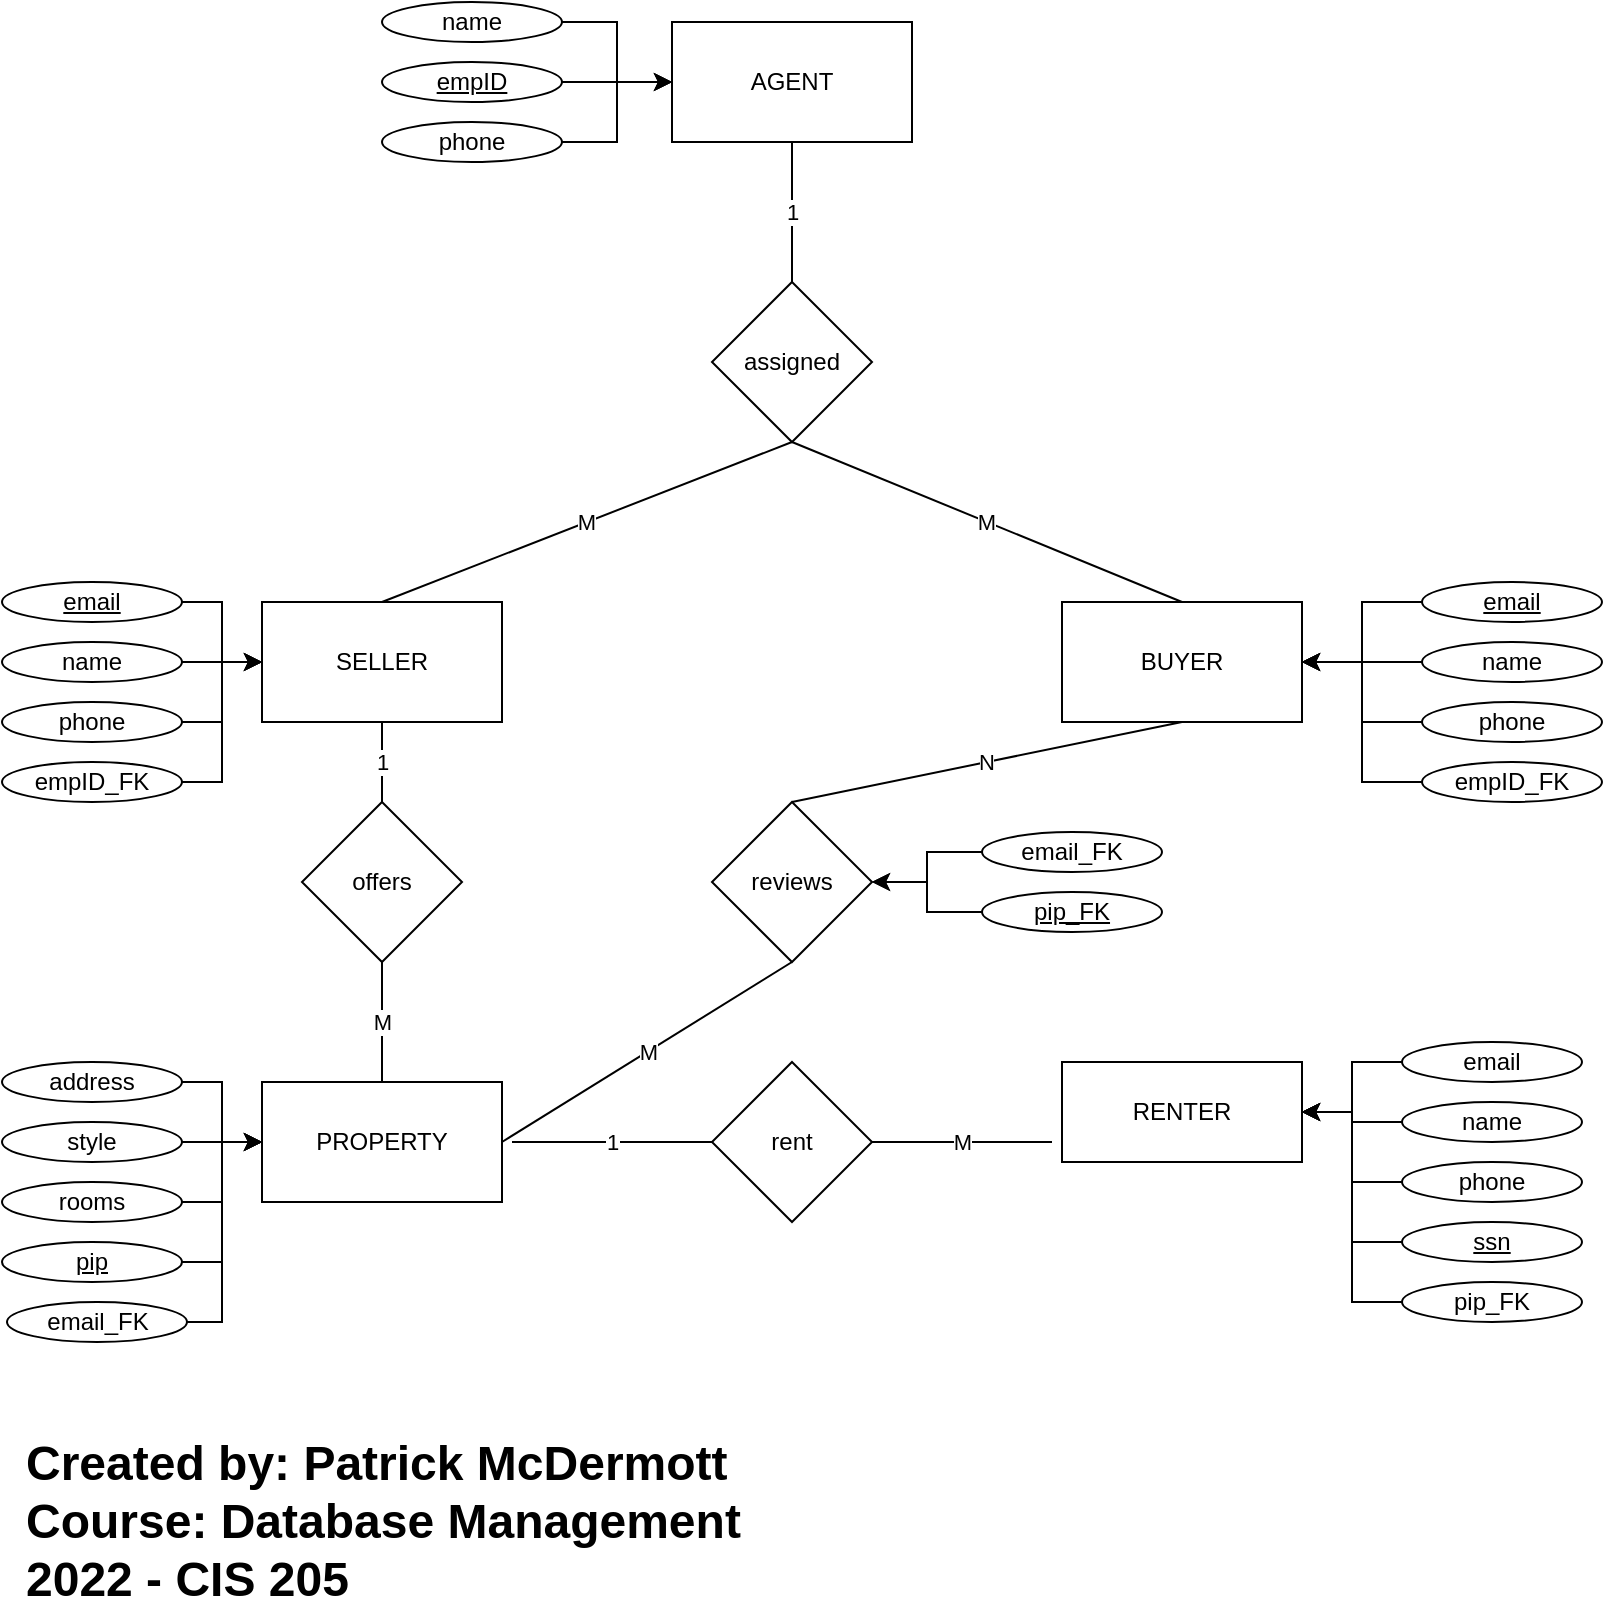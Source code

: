 <mxfile version="20.3.2" type="device"><diagram id="kMM-OEEOoZP6gRmKcI5S" name="Page-1"><mxGraphModel dx="1918" dy="959" grid="1" gridSize="10" guides="1" tooltips="1" connect="1" arrows="1" fold="1" page="1" pageScale="1" pageWidth="850" pageHeight="1100" math="0" shadow="0"><root><mxCell id="0"/><mxCell id="1" parent="0"/><mxCell id="ZmytoaDCv8stuJ0Du84c-1" value="SELLER" style="rounded=0;whiteSpace=wrap;html=1;" parent="1" vertex="1"><mxGeometry x="160" y="370" width="120" height="60" as="geometry"/></mxCell><mxCell id="ZmytoaDCv8stuJ0Du84c-3" value="AGENT" style="rounded=0;whiteSpace=wrap;html=1;" parent="1" vertex="1"><mxGeometry x="365" y="80" width="120" height="60" as="geometry"/></mxCell><mxCell id="ZmytoaDCv8stuJ0Du84c-4" value="RENTER" style="rounded=0;whiteSpace=wrap;html=1;" parent="1" vertex="1"><mxGeometry x="560" y="600" width="120" height="50" as="geometry"/></mxCell><mxCell id="ZmytoaDCv8stuJ0Du84c-5" value="PROPERTY" style="rounded=0;whiteSpace=wrap;html=1;" parent="1" vertex="1"><mxGeometry x="160" y="610" width="120" height="60" as="geometry"/></mxCell><mxCell id="ZmytoaDCv8stuJ0Du84c-6" value="&lt;div&gt;BUYER&lt;/div&gt;" style="rounded=0;whiteSpace=wrap;html=1;" parent="1" vertex="1"><mxGeometry x="560" y="370" width="120" height="60" as="geometry"/></mxCell><mxCell id="ZmytoaDCv8stuJ0Du84c-7" value="offers" style="rhombus;whiteSpace=wrap;html=1;" parent="1" vertex="1"><mxGeometry x="180" y="470" width="80" height="80" as="geometry"/></mxCell><mxCell id="ZmytoaDCv8stuJ0Du84c-8" value="1" style="endArrow=none;html=1;rounded=0;entryX=0.5;entryY=1;entryDx=0;entryDy=0;exitX=0.5;exitY=0;exitDx=0;exitDy=0;" parent="1" source="ZmytoaDCv8stuJ0Du84c-7" target="ZmytoaDCv8stuJ0Du84c-1" edge="1"><mxGeometry width="50" height="50" relative="1" as="geometry"><mxPoint x="390" y="750" as="sourcePoint"/><mxPoint x="440" y="700" as="targetPoint"/></mxGeometry></mxCell><mxCell id="ZmytoaDCv8stuJ0Du84c-9" value="M" style="endArrow=none;html=1;rounded=0;exitX=0.5;exitY=0;exitDx=0;exitDy=0;entryX=0.5;entryY=1;entryDx=0;entryDy=0;" parent="1" source="ZmytoaDCv8stuJ0Du84c-5" target="ZmytoaDCv8stuJ0Du84c-7" edge="1"><mxGeometry width="50" height="50" relative="1" as="geometry"><mxPoint x="390" y="750" as="sourcePoint"/><mxPoint x="440" y="700" as="targetPoint"/></mxGeometry></mxCell><mxCell id="ZmytoaDCv8stuJ0Du84c-10" value="&lt;div&gt;reviews&lt;/div&gt;" style="rhombus;whiteSpace=wrap;html=1;" parent="1" vertex="1"><mxGeometry x="385" y="470" width="80" height="80" as="geometry"/></mxCell><mxCell id="ZmytoaDCv8stuJ0Du84c-11" value="N" style="endArrow=none;html=1;rounded=0;entryX=0.5;entryY=1;entryDx=0;entryDy=0;exitX=0.5;exitY=0;exitDx=0;exitDy=0;" parent="1" source="ZmytoaDCv8stuJ0Du84c-10" target="ZmytoaDCv8stuJ0Du84c-6" edge="1"><mxGeometry width="50" height="50" relative="1" as="geometry"><mxPoint x="390" y="750" as="sourcePoint"/><mxPoint x="440" y="700" as="targetPoint"/></mxGeometry></mxCell><mxCell id="ZmytoaDCv8stuJ0Du84c-12" value="M" style="endArrow=none;html=1;rounded=0;entryX=0.5;entryY=1;entryDx=0;entryDy=0;exitX=1;exitY=0.5;exitDx=0;exitDy=0;" parent="1" source="ZmytoaDCv8stuJ0Du84c-5" target="ZmytoaDCv8stuJ0Du84c-10" edge="1"><mxGeometry width="50" height="50" relative="1" as="geometry"><mxPoint x="260" y="590" as="sourcePoint"/><mxPoint x="400" y="510" as="targetPoint"/></mxGeometry></mxCell><mxCell id="ZmytoaDCv8stuJ0Du84c-14" value="1" style="endArrow=none;html=1;rounded=0;exitX=0.5;exitY=1;exitDx=0;exitDy=0;" parent="1" source="ZmytoaDCv8stuJ0Du84c-3" target="ZmytoaDCv8stuJ0Du84c-15" edge="1"><mxGeometry width="50" height="50" relative="1" as="geometry"><mxPoint x="450" y="410" as="sourcePoint"/><mxPoint x="425" y="220" as="targetPoint"/></mxGeometry></mxCell><mxCell id="ZmytoaDCv8stuJ0Du84c-15" value="assigned" style="rhombus;whiteSpace=wrap;html=1;" parent="1" vertex="1"><mxGeometry x="385" y="210" width="80" height="80" as="geometry"/></mxCell><mxCell id="ZmytoaDCv8stuJ0Du84c-16" value="M" style="endArrow=none;html=1;rounded=0;entryX=0.5;entryY=1;entryDx=0;entryDy=0;exitX=0.5;exitY=0;exitDx=0;exitDy=0;" parent="1" source="ZmytoaDCv8stuJ0Du84c-1" target="ZmytoaDCv8stuJ0Du84c-15" edge="1"><mxGeometry width="50" height="50" relative="1" as="geometry"><mxPoint x="385" y="580" as="sourcePoint"/><mxPoint x="435" y="530" as="targetPoint"/></mxGeometry></mxCell><mxCell id="ZmytoaDCv8stuJ0Du84c-17" value="M" style="endArrow=none;html=1;rounded=0;exitX=0.5;exitY=0;exitDx=0;exitDy=0;entryX=0.5;entryY=1;entryDx=0;entryDy=0;" parent="1" source="ZmytoaDCv8stuJ0Du84c-6" target="ZmytoaDCv8stuJ0Du84c-15" edge="1"><mxGeometry width="50" height="50" relative="1" as="geometry"><mxPoint x="230" y="380" as="sourcePoint"/><mxPoint x="425" y="280" as="targetPoint"/></mxGeometry></mxCell><mxCell id="ZmytoaDCv8stuJ0Du84c-18" value="&lt;div&gt;M&lt;/div&gt;" style="endArrow=none;html=1;rounded=0;exitX=1;exitY=0.5;exitDx=0;exitDy=0;" parent="1" source="ZmytoaDCv8stuJ0Du84c-19" edge="1"><mxGeometry width="50" height="50" relative="1" as="geometry"><mxPoint x="475" y="640" as="sourcePoint"/><mxPoint x="555" y="640" as="targetPoint"/></mxGeometry></mxCell><mxCell id="ZmytoaDCv8stuJ0Du84c-19" value="rent" style="rhombus;whiteSpace=wrap;html=1;" parent="1" vertex="1"><mxGeometry x="385" y="600" width="80" height="80" as="geometry"/></mxCell><mxCell id="ZmytoaDCv8stuJ0Du84c-20" value="1" style="endArrow=none;html=1;rounded=0;exitX=0;exitY=0.5;exitDx=0;exitDy=0;" parent="1" source="ZmytoaDCv8stuJ0Du84c-19" edge="1"><mxGeometry width="50" height="50" relative="1" as="geometry"><mxPoint x="485" y="730" as="sourcePoint"/><mxPoint x="285" y="640" as="targetPoint"/></mxGeometry></mxCell><mxCell id="ZmytoaDCv8stuJ0Du84c-28" value="" style="edgeStyle=orthogonalEdgeStyle;rounded=0;orthogonalLoop=1;jettySize=auto;html=1;" parent="1" source="ZmytoaDCv8stuJ0Du84c-21" target="ZmytoaDCv8stuJ0Du84c-3" edge="1"><mxGeometry relative="1" as="geometry"/></mxCell><mxCell id="ZmytoaDCv8stuJ0Du84c-21" value="&lt;div&gt;name&lt;/div&gt;" style="ellipse;whiteSpace=wrap;html=1;" parent="1" vertex="1"><mxGeometry x="220" y="70" width="90" height="20" as="geometry"/></mxCell><mxCell id="ZmytoaDCv8stuJ0Du84c-29" value="" style="edgeStyle=orthogonalEdgeStyle;rounded=0;orthogonalLoop=1;jettySize=auto;html=1;" parent="1" source="ZmytoaDCv8stuJ0Du84c-22" target="ZmytoaDCv8stuJ0Du84c-3" edge="1"><mxGeometry relative="1" as="geometry"/></mxCell><mxCell id="ZmytoaDCv8stuJ0Du84c-22" value="empID" style="ellipse;whiteSpace=wrap;html=1;fontStyle=4" parent="1" vertex="1"><mxGeometry x="220" y="100" width="90" height="20" as="geometry"/></mxCell><mxCell id="ZmytoaDCv8stuJ0Du84c-30" value="" style="edgeStyle=orthogonalEdgeStyle;rounded=0;orthogonalLoop=1;jettySize=auto;html=1;" parent="1" source="ZmytoaDCv8stuJ0Du84c-23" target="ZmytoaDCv8stuJ0Du84c-3" edge="1"><mxGeometry relative="1" as="geometry"/></mxCell><mxCell id="ZmytoaDCv8stuJ0Du84c-23" value="phone" style="ellipse;whiteSpace=wrap;html=1;" parent="1" vertex="1"><mxGeometry x="220" y="130" width="90" height="20" as="geometry"/></mxCell><mxCell id="ZmytoaDCv8stuJ0Du84c-33" value="" style="edgeStyle=orthogonalEdgeStyle;rounded=0;orthogonalLoop=1;jettySize=auto;html=1;" parent="1" source="ZmytoaDCv8stuJ0Du84c-24" target="ZmytoaDCv8stuJ0Du84c-1" edge="1"><mxGeometry relative="1" as="geometry"/></mxCell><mxCell id="ZmytoaDCv8stuJ0Du84c-24" value="email" style="ellipse;whiteSpace=wrap;html=1;fontStyle=4" parent="1" vertex="1"><mxGeometry x="30" y="360" width="90" height="20" as="geometry"/></mxCell><mxCell id="ZmytoaDCv8stuJ0Du84c-32" value="" style="edgeStyle=orthogonalEdgeStyle;rounded=0;orthogonalLoop=1;jettySize=auto;html=1;" parent="1" source="ZmytoaDCv8stuJ0Du84c-25" target="ZmytoaDCv8stuJ0Du84c-1" edge="1"><mxGeometry relative="1" as="geometry"/></mxCell><mxCell id="ZmytoaDCv8stuJ0Du84c-25" value="name" style="ellipse;whiteSpace=wrap;html=1;" parent="1" vertex="1"><mxGeometry x="30" y="390" width="90" height="20" as="geometry"/></mxCell><mxCell id="ZmytoaDCv8stuJ0Du84c-31" value="" style="edgeStyle=orthogonalEdgeStyle;rounded=0;orthogonalLoop=1;jettySize=auto;html=1;" parent="1" source="ZmytoaDCv8stuJ0Du84c-26" target="ZmytoaDCv8stuJ0Du84c-1" edge="1"><mxGeometry relative="1" as="geometry"/></mxCell><mxCell id="ZmytoaDCv8stuJ0Du84c-26" value="phone" style="ellipse;whiteSpace=wrap;html=1;" parent="1" vertex="1"><mxGeometry x="30" y="420" width="90" height="20" as="geometry"/></mxCell><mxCell id="ZmytoaDCv8stuJ0Du84c-37" value="" style="edgeStyle=orthogonalEdgeStyle;rounded=0;orthogonalLoop=1;jettySize=auto;html=1;" parent="1" source="ZmytoaDCv8stuJ0Du84c-34" target="ZmytoaDCv8stuJ0Du84c-6" edge="1"><mxGeometry relative="1" as="geometry"/></mxCell><mxCell id="ZmytoaDCv8stuJ0Du84c-34" value="email" style="ellipse;whiteSpace=wrap;html=1;fontStyle=4" parent="1" vertex="1"><mxGeometry x="740" y="360" width="90" height="20" as="geometry"/></mxCell><mxCell id="ZmytoaDCv8stuJ0Du84c-38" value="" style="edgeStyle=orthogonalEdgeStyle;rounded=0;orthogonalLoop=1;jettySize=auto;html=1;" parent="1" source="ZmytoaDCv8stuJ0Du84c-35" target="ZmytoaDCv8stuJ0Du84c-6" edge="1"><mxGeometry relative="1" as="geometry"/></mxCell><mxCell id="ZmytoaDCv8stuJ0Du84c-35" value="name" style="ellipse;whiteSpace=wrap;html=1;" parent="1" vertex="1"><mxGeometry x="740" y="390" width="90" height="20" as="geometry"/></mxCell><mxCell id="ZmytoaDCv8stuJ0Du84c-39" value="" style="edgeStyle=orthogonalEdgeStyle;rounded=0;orthogonalLoop=1;jettySize=auto;html=1;" parent="1" source="ZmytoaDCv8stuJ0Du84c-36" target="ZmytoaDCv8stuJ0Du84c-6" edge="1"><mxGeometry relative="1" as="geometry"/></mxCell><mxCell id="ZmytoaDCv8stuJ0Du84c-36" value="phone" style="ellipse;whiteSpace=wrap;html=1;" parent="1" vertex="1"><mxGeometry x="740" y="420" width="90" height="20" as="geometry"/></mxCell><mxCell id="ZmytoaDCv8stuJ0Du84c-49" value="" style="edgeStyle=orthogonalEdgeStyle;rounded=0;orthogonalLoop=1;jettySize=auto;html=1;" parent="1" source="ZmytoaDCv8stuJ0Du84c-40" target="ZmytoaDCv8stuJ0Du84c-5" edge="1"><mxGeometry relative="1" as="geometry"/></mxCell><mxCell id="ZmytoaDCv8stuJ0Du84c-40" value="address" style="ellipse;whiteSpace=wrap;html=1;" parent="1" vertex="1"><mxGeometry x="30" y="600" width="90" height="20" as="geometry"/></mxCell><mxCell id="ZmytoaDCv8stuJ0Du84c-50" value="" style="edgeStyle=orthogonalEdgeStyle;rounded=0;orthogonalLoop=1;jettySize=auto;html=1;" parent="1" source="ZmytoaDCv8stuJ0Du84c-41" target="ZmytoaDCv8stuJ0Du84c-5" edge="1"><mxGeometry relative="1" as="geometry"/></mxCell><mxCell id="ZmytoaDCv8stuJ0Du84c-41" value="style" style="ellipse;whiteSpace=wrap;html=1;" parent="1" vertex="1"><mxGeometry x="30" y="630" width="90" height="20" as="geometry"/></mxCell><mxCell id="ZmytoaDCv8stuJ0Du84c-51" value="" style="edgeStyle=orthogonalEdgeStyle;rounded=0;orthogonalLoop=1;jettySize=auto;html=1;" parent="1" source="ZmytoaDCv8stuJ0Du84c-42" target="ZmytoaDCv8stuJ0Du84c-5" edge="1"><mxGeometry relative="1" as="geometry"/></mxCell><mxCell id="ZmytoaDCv8stuJ0Du84c-42" value="rooms" style="ellipse;whiteSpace=wrap;html=1;" parent="1" vertex="1"><mxGeometry x="30" y="660" width="90" height="20" as="geometry"/></mxCell><mxCell id="ZmytoaDCv8stuJ0Du84c-46" value="" style="edgeStyle=orthogonalEdgeStyle;rounded=0;orthogonalLoop=1;jettySize=auto;html=1;" parent="1" source="ZmytoaDCv8stuJ0Du84c-43" target="ZmytoaDCv8stuJ0Du84c-4" edge="1"><mxGeometry relative="1" as="geometry"/></mxCell><mxCell id="ZmytoaDCv8stuJ0Du84c-43" value="email" style="ellipse;whiteSpace=wrap;html=1;" parent="1" vertex="1"><mxGeometry x="730" y="590" width="90" height="20" as="geometry"/></mxCell><mxCell id="ZmytoaDCv8stuJ0Du84c-47" value="" style="edgeStyle=orthogonalEdgeStyle;rounded=0;orthogonalLoop=1;jettySize=auto;html=1;" parent="1" source="ZmytoaDCv8stuJ0Du84c-44" target="ZmytoaDCv8stuJ0Du84c-4" edge="1"><mxGeometry relative="1" as="geometry"/></mxCell><mxCell id="ZmytoaDCv8stuJ0Du84c-44" value="name" style="ellipse;whiteSpace=wrap;html=1;" parent="1" vertex="1"><mxGeometry x="730" y="620" width="90" height="20" as="geometry"/></mxCell><mxCell id="ZmytoaDCv8stuJ0Du84c-48" value="" style="edgeStyle=orthogonalEdgeStyle;rounded=0;orthogonalLoop=1;jettySize=auto;html=1;" parent="1" source="ZmytoaDCv8stuJ0Du84c-45" target="ZmytoaDCv8stuJ0Du84c-4" edge="1"><mxGeometry relative="1" as="geometry"/></mxCell><mxCell id="ZmytoaDCv8stuJ0Du84c-45" value="phone" style="ellipse;whiteSpace=wrap;html=1;" parent="1" vertex="1"><mxGeometry x="730" y="650" width="90" height="20" as="geometry"/></mxCell><mxCell id="ZmytoaDCv8stuJ0Du84c-81" value="" style="edgeStyle=orthogonalEdgeStyle;rounded=0;orthogonalLoop=1;jettySize=auto;html=1;entryX=1;entryY=0.5;entryDx=0;entryDy=0;" parent="1" source="ZmytoaDCv8stuJ0Du84c-52" target="ZmytoaDCv8stuJ0Du84c-4" edge="1"><mxGeometry relative="1" as="geometry"/></mxCell><mxCell id="ZmytoaDCv8stuJ0Du84c-52" value="ssn" style="ellipse;whiteSpace=wrap;html=1;fontStyle=4" parent="1" vertex="1"><mxGeometry x="730" y="680" width="90" height="20" as="geometry"/></mxCell><mxCell id="ZmytoaDCv8stuJ0Du84c-58" value="" style="edgeStyle=orthogonalEdgeStyle;rounded=0;orthogonalLoop=1;jettySize=auto;html=1;entryX=0;entryY=0.5;entryDx=0;entryDy=0;" parent="1" source="ZmytoaDCv8stuJ0Du84c-57" target="ZmytoaDCv8stuJ0Du84c-5" edge="1"><mxGeometry relative="1" as="geometry"/></mxCell><mxCell id="ZmytoaDCv8stuJ0Du84c-57" value="pip" style="ellipse;whiteSpace=wrap;html=1;fontStyle=4" parent="1" vertex="1"><mxGeometry x="30" y="690" width="90" height="20" as="geometry"/></mxCell><mxCell id="ZmytoaDCv8stuJ0Du84c-71" value="" style="edgeStyle=orthogonalEdgeStyle;rounded=0;orthogonalLoop=1;jettySize=auto;html=1;" parent="1" source="ZmytoaDCv8stuJ0Du84c-70" target="ZmytoaDCv8stuJ0Du84c-6" edge="1"><mxGeometry relative="1" as="geometry"><Array as="points"><mxPoint x="710" y="460"/><mxPoint x="710" y="400"/></Array></mxGeometry></mxCell><mxCell id="ZmytoaDCv8stuJ0Du84c-70" value="empID_FK" style="ellipse;whiteSpace=wrap;html=1;fontStyle=0" parent="1" vertex="1"><mxGeometry x="740" y="450" width="90" height="20" as="geometry"/></mxCell><mxCell id="ZmytoaDCv8stuJ0Du84c-73" value="" style="edgeStyle=orthogonalEdgeStyle;rounded=0;orthogonalLoop=1;jettySize=auto;html=1;exitX=1;exitY=0.5;exitDx=0;exitDy=0;" parent="1" source="ZmytoaDCv8stuJ0Du84c-72" edge="1"><mxGeometry relative="1" as="geometry"><mxPoint x="160" y="400" as="targetPoint"/><Array as="points"><mxPoint x="140" y="460"/><mxPoint x="140" y="400"/></Array></mxGeometry></mxCell><mxCell id="ZmytoaDCv8stuJ0Du84c-72" value="empID_FK" style="ellipse;whiteSpace=wrap;html=1;fontStyle=0" parent="1" vertex="1"><mxGeometry x="30" y="450" width="90" height="20" as="geometry"/></mxCell><mxCell id="ZmytoaDCv8stuJ0Du84c-76" value="" style="edgeStyle=orthogonalEdgeStyle;rounded=0;orthogonalLoop=1;jettySize=auto;html=1;" parent="1" source="ZmytoaDCv8stuJ0Du84c-74" edge="1"><mxGeometry relative="1" as="geometry"><mxPoint x="160" y="640" as="targetPoint"/><Array as="points"><mxPoint x="140" y="730"/><mxPoint x="140" y="640"/></Array></mxGeometry></mxCell><mxCell id="ZmytoaDCv8stuJ0Du84c-74" value="email_FK" style="ellipse;whiteSpace=wrap;html=1;fontStyle=0" parent="1" vertex="1"><mxGeometry x="32.5" y="720" width="90" height="20" as="geometry"/></mxCell><mxCell id="ZmytoaDCv8stuJ0Du84c-80" value="" style="edgeStyle=orthogonalEdgeStyle;rounded=0;orthogonalLoop=1;jettySize=auto;html=1;entryX=1;entryY=0.5;entryDx=0;entryDy=0;" parent="1" source="ZmytoaDCv8stuJ0Du84c-78" target="ZmytoaDCv8stuJ0Du84c-4" edge="1"><mxGeometry relative="1" as="geometry"><mxPoint x="620" y="660" as="targetPoint"/></mxGeometry></mxCell><mxCell id="ZmytoaDCv8stuJ0Du84c-78" value="pip_FK" style="ellipse;whiteSpace=wrap;html=1;fontStyle=0" parent="1" vertex="1"><mxGeometry x="730" y="710" width="90" height="20" as="geometry"/></mxCell><mxCell id="ZmytoaDCv8stuJ0Du84c-86" value="" style="edgeStyle=orthogonalEdgeStyle;rounded=0;orthogonalLoop=1;jettySize=auto;html=1;" parent="1" source="ZmytoaDCv8stuJ0Du84c-83" target="ZmytoaDCv8stuJ0Du84c-10" edge="1"><mxGeometry relative="1" as="geometry"/></mxCell><mxCell id="ZmytoaDCv8stuJ0Du84c-83" value="email_FK" style="ellipse;whiteSpace=wrap;html=1;fontStyle=0" parent="1" vertex="1"><mxGeometry x="520" y="485" width="90" height="20" as="geometry"/></mxCell><mxCell id="ZmytoaDCv8stuJ0Du84c-87" value="" style="edgeStyle=orthogonalEdgeStyle;rounded=0;orthogonalLoop=1;jettySize=auto;html=1;" parent="1" source="ZmytoaDCv8stuJ0Du84c-85" target="ZmytoaDCv8stuJ0Du84c-10" edge="1"><mxGeometry relative="1" as="geometry"/></mxCell><mxCell id="ZmytoaDCv8stuJ0Du84c-85" value="pip_FK" style="ellipse;whiteSpace=wrap;html=1;fontStyle=4" parent="1" vertex="1"><mxGeometry x="520" y="515" width="90" height="20" as="geometry"/></mxCell><mxCell id="ZmytoaDCv8stuJ0Du84c-88" value="&lt;div align=&quot;left&quot;&gt;Created by: Patrick McDermott&lt;/div&gt;&lt;div align=&quot;left&quot;&gt;Course: Database Management&lt;/div&gt;&lt;div align=&quot;left&quot;&gt;2022 - CIS 205&lt;br&gt;&lt;/div&gt;" style="text;strokeColor=none;fillColor=none;html=1;fontSize=24;fontStyle=1;verticalAlign=middle;align=left;" parent="1" vertex="1"><mxGeometry x="40" y="810" width="100" height="40" as="geometry"/></mxCell></root></mxGraphModel></diagram></mxfile>